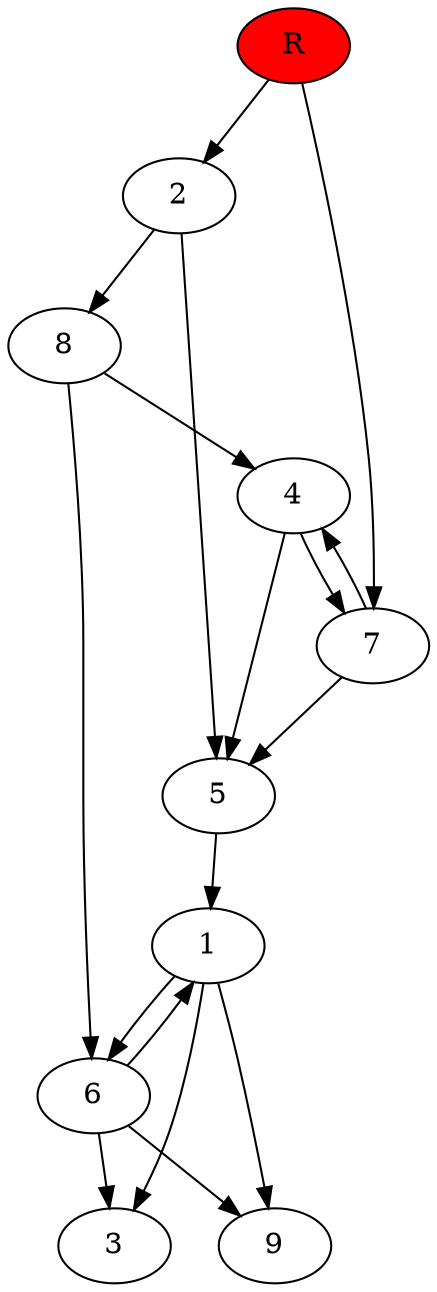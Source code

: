 digraph prb26551 {
	1
	2
	3
	4
	5
	6
	7
	8
	R [fillcolor="#ff0000" style=filled]
	1 -> 3
	1 -> 6
	1 -> 9
	2 -> 5
	2 -> 8
	4 -> 5
	4 -> 7
	5 -> 1
	6 -> 1
	6 -> 3
	6 -> 9
	7 -> 4
	7 -> 5
	8 -> 4
	8 -> 6
	R -> 2
	R -> 7
}
